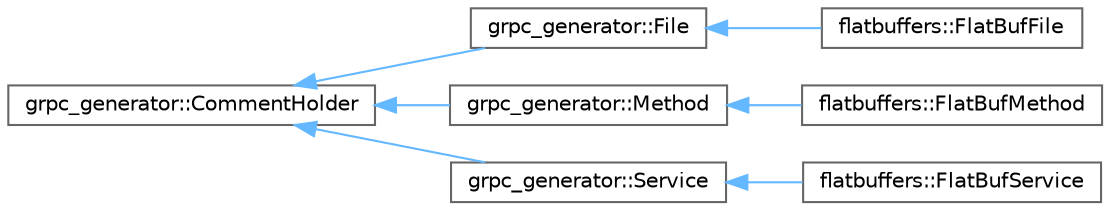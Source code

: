 digraph "Graphical Class Hierarchy"
{
 // LATEX_PDF_SIZE
  bgcolor="transparent";
  edge [fontname=Helvetica,fontsize=10,labelfontname=Helvetica,labelfontsize=10];
  node [fontname=Helvetica,fontsize=10,shape=box,height=0.2,width=0.4];
  rankdir="LR";
  Node0 [id="Node000000",label="grpc_generator::CommentHolder",height=0.2,width=0.4,color="grey40", fillcolor="white", style="filled",URL="$structgrpc__generator_1_1CommentHolder.html",tooltip=" "];
  Node0 -> Node1 [id="edge227_Node000000_Node000001",dir="back",color="steelblue1",style="solid",tooltip=" "];
  Node1 [id="Node000001",label="grpc_generator::File",height=0.2,width=0.4,color="grey40", fillcolor="white", style="filled",URL="$structgrpc__generator_1_1File.html",tooltip=" "];
  Node1 -> Node2 [id="edge228_Node000001_Node000002",dir="back",color="steelblue1",style="solid",tooltip=" "];
  Node2 [id="Node000002",label="flatbuffers::FlatBufFile",height=0.2,width=0.4,color="grey40", fillcolor="white", style="filled",URL="$classflatbuffers_1_1FlatBufFile.html",tooltip=" "];
  Node0 -> Node3 [id="edge229_Node000000_Node000003",dir="back",color="steelblue1",style="solid",tooltip=" "];
  Node3 [id="Node000003",label="grpc_generator::Method",height=0.2,width=0.4,color="grey40", fillcolor="white", style="filled",URL="$structgrpc__generator_1_1Method.html",tooltip=" "];
  Node3 -> Node4 [id="edge230_Node000003_Node000004",dir="back",color="steelblue1",style="solid",tooltip=" "];
  Node4 [id="Node000004",label="flatbuffers::FlatBufMethod",height=0.2,width=0.4,color="grey40", fillcolor="white", style="filled",URL="$classflatbuffers_1_1FlatBufMethod.html",tooltip=" "];
  Node0 -> Node5 [id="edge231_Node000000_Node000005",dir="back",color="steelblue1",style="solid",tooltip=" "];
  Node5 [id="Node000005",label="grpc_generator::Service",height=0.2,width=0.4,color="grey40", fillcolor="white", style="filled",URL="$structgrpc__generator_1_1Service.html",tooltip=" "];
  Node5 -> Node6 [id="edge232_Node000005_Node000006",dir="back",color="steelblue1",style="solid",tooltip=" "];
  Node6 [id="Node000006",label="flatbuffers::FlatBufService",height=0.2,width=0.4,color="grey40", fillcolor="white", style="filled",URL="$classflatbuffers_1_1FlatBufService.html",tooltip=" "];
}
